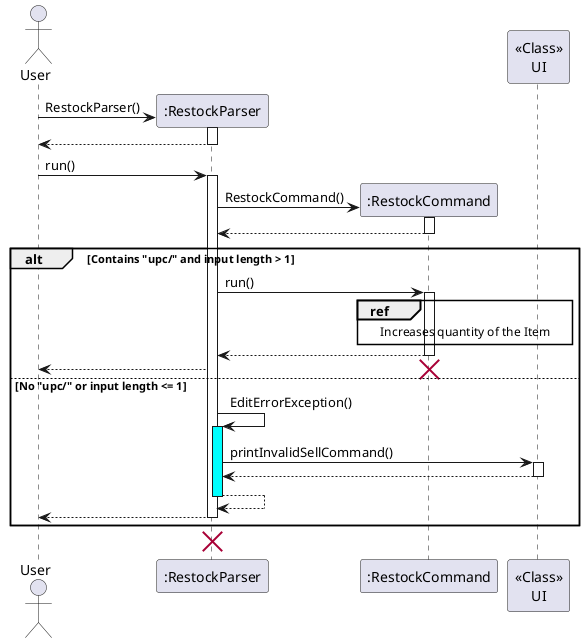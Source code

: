 @startuml
'https://plantuml.com/sequence-diagram
actor User
participant ":RestockParser"
User -> ":RestockParser" **:RestockParser()
activate ":RestockParser"
":RestockParser" --> User
deactivate ":RestockParser"
User->":RestockParser":run()
activate ":RestockParser"
":RestockParser" -> ":RestockCommand" **:RestockCommand()
activate ":RestockCommand"
":RestockCommand" --> ":RestockParser"
deactivate ":RestockCommand"


alt Contains "upc/" and input length > 1
    ":RestockParser"->":RestockCommand": run()
    activate ":RestockCommand"
    ref over ":RestockCommand","<<Class>>\nUI": Increases quantity of the Item
    ":RestockCommand"-->":RestockParser":
    deactivate ":RestockCommand"
    ":RestockParser"-->User:
    destroy ":RestockCommand"


else No "upc/" or input length <= 1
    ":RestockParser"->":RestockParser": EditErrorException()
    activate ":RestockParser" #Cyan
    ":RestockParser"->"<<Class>>\nUI":printInvalidSellCommand()
    activate "<<Class>>\nUI"
    "<<Class>>\nUI"-->":RestockParser":
    deactivate "<<Class>>\nUI"
    ":RestockParser"-->":RestockParser":
    deactivate ":RestockParser"
    ":RestockParser"-->User:
    deactivate ":RestockParser"
end


deactivate ":RestockParser"
destroy ":RestockParser"
@enduml